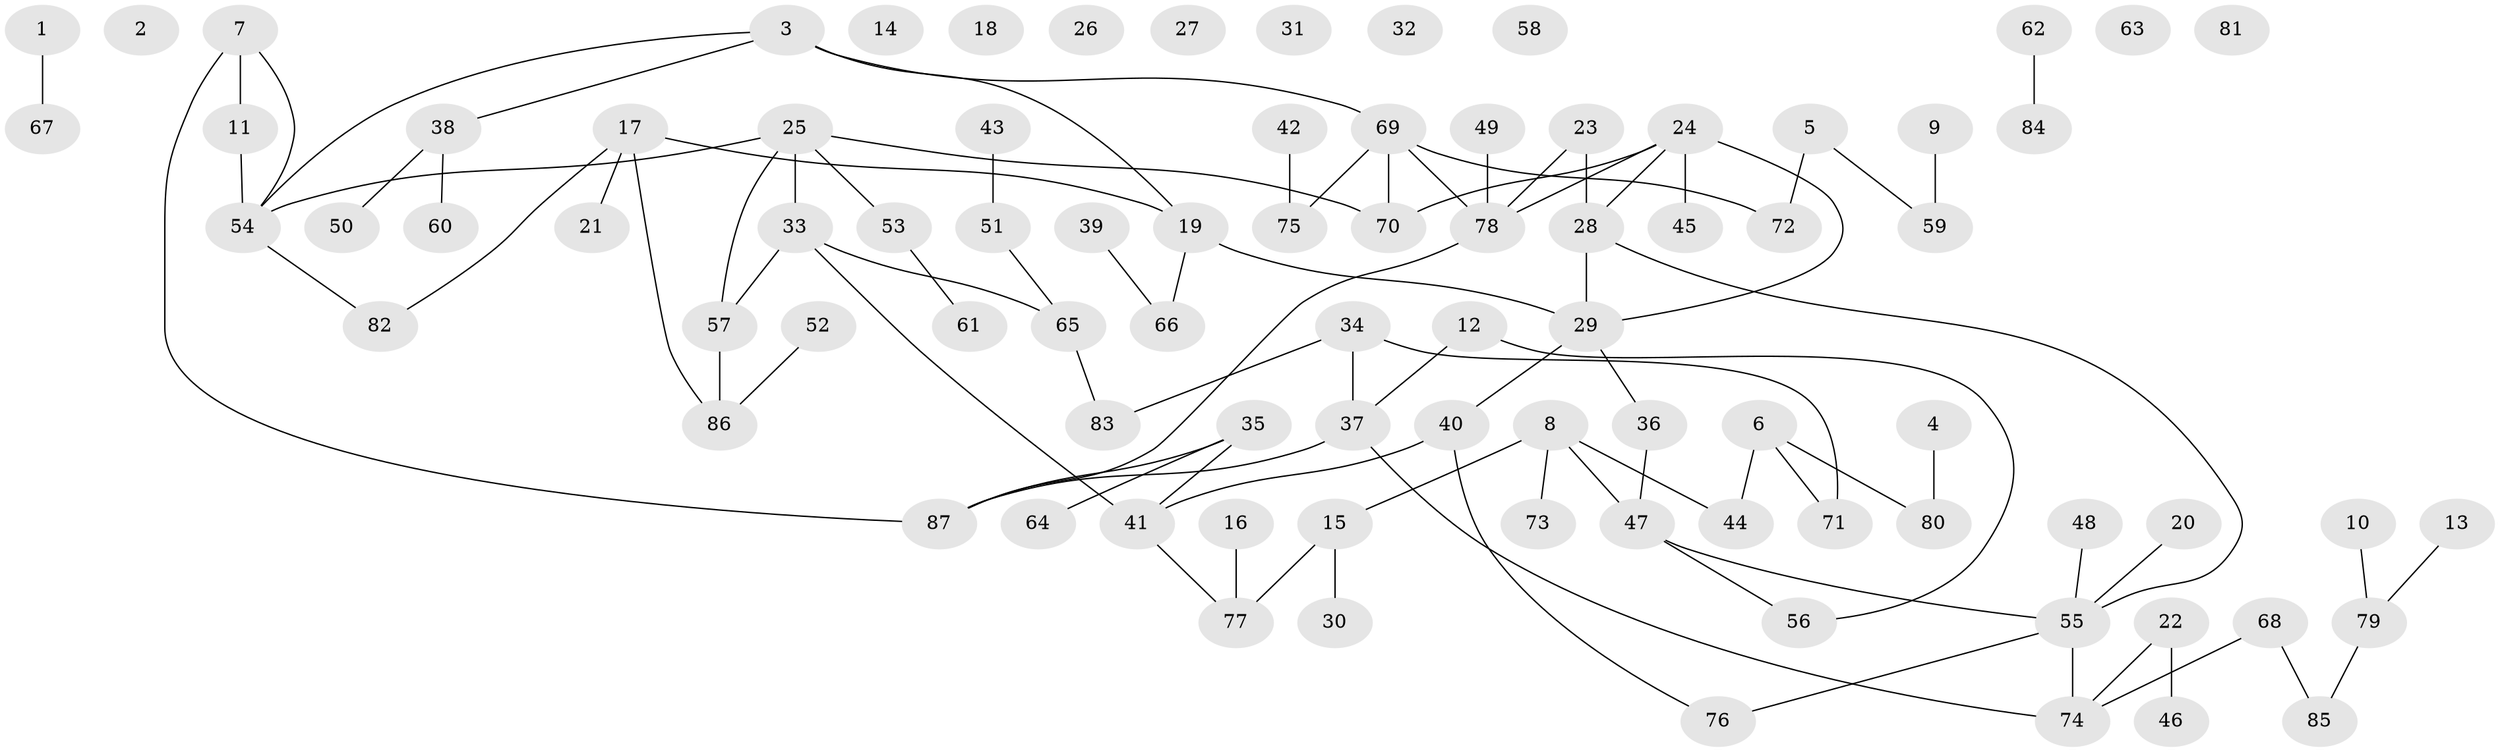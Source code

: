 // coarse degree distribution, {0: 0.20689655172413793, 7: 0.034482758620689655, 1: 0.27586206896551724, 2: 0.22413793103448276, 3: 0.06896551724137931, 5: 0.10344827586206896, 4: 0.05172413793103448, 8: 0.034482758620689655}
// Generated by graph-tools (version 1.1) at 2025/41/03/06/25 10:41:22]
// undirected, 87 vertices, 93 edges
graph export_dot {
graph [start="1"]
  node [color=gray90,style=filled];
  1;
  2;
  3;
  4;
  5;
  6;
  7;
  8;
  9;
  10;
  11;
  12;
  13;
  14;
  15;
  16;
  17;
  18;
  19;
  20;
  21;
  22;
  23;
  24;
  25;
  26;
  27;
  28;
  29;
  30;
  31;
  32;
  33;
  34;
  35;
  36;
  37;
  38;
  39;
  40;
  41;
  42;
  43;
  44;
  45;
  46;
  47;
  48;
  49;
  50;
  51;
  52;
  53;
  54;
  55;
  56;
  57;
  58;
  59;
  60;
  61;
  62;
  63;
  64;
  65;
  66;
  67;
  68;
  69;
  70;
  71;
  72;
  73;
  74;
  75;
  76;
  77;
  78;
  79;
  80;
  81;
  82;
  83;
  84;
  85;
  86;
  87;
  1 -- 67;
  3 -- 19;
  3 -- 38;
  3 -- 54;
  3 -- 69;
  4 -- 80;
  5 -- 59;
  5 -- 72;
  6 -- 44;
  6 -- 71;
  6 -- 80;
  7 -- 11;
  7 -- 54;
  7 -- 87;
  8 -- 15;
  8 -- 44;
  8 -- 47;
  8 -- 73;
  9 -- 59;
  10 -- 79;
  11 -- 54;
  12 -- 37;
  12 -- 56;
  13 -- 79;
  15 -- 30;
  15 -- 77;
  16 -- 77;
  17 -- 19;
  17 -- 21;
  17 -- 82;
  17 -- 86;
  19 -- 29;
  19 -- 66;
  20 -- 55;
  22 -- 46;
  22 -- 74;
  23 -- 28;
  23 -- 78;
  24 -- 28;
  24 -- 29;
  24 -- 45;
  24 -- 70;
  24 -- 78;
  25 -- 33;
  25 -- 53;
  25 -- 54;
  25 -- 57;
  25 -- 70;
  28 -- 29;
  28 -- 55;
  29 -- 36;
  29 -- 40;
  33 -- 41;
  33 -- 57;
  33 -- 65;
  34 -- 37;
  34 -- 71;
  34 -- 83;
  35 -- 41;
  35 -- 64;
  35 -- 87;
  36 -- 47;
  37 -- 74;
  37 -- 87;
  38 -- 50;
  38 -- 60;
  39 -- 66;
  40 -- 41;
  40 -- 76;
  41 -- 77;
  42 -- 75;
  43 -- 51;
  47 -- 55;
  47 -- 56;
  48 -- 55;
  49 -- 78;
  51 -- 65;
  52 -- 86;
  53 -- 61;
  54 -- 82;
  55 -- 74;
  55 -- 76;
  57 -- 86;
  62 -- 84;
  65 -- 83;
  68 -- 74;
  68 -- 85;
  69 -- 70;
  69 -- 72;
  69 -- 75;
  69 -- 78;
  78 -- 87;
  79 -- 85;
}
